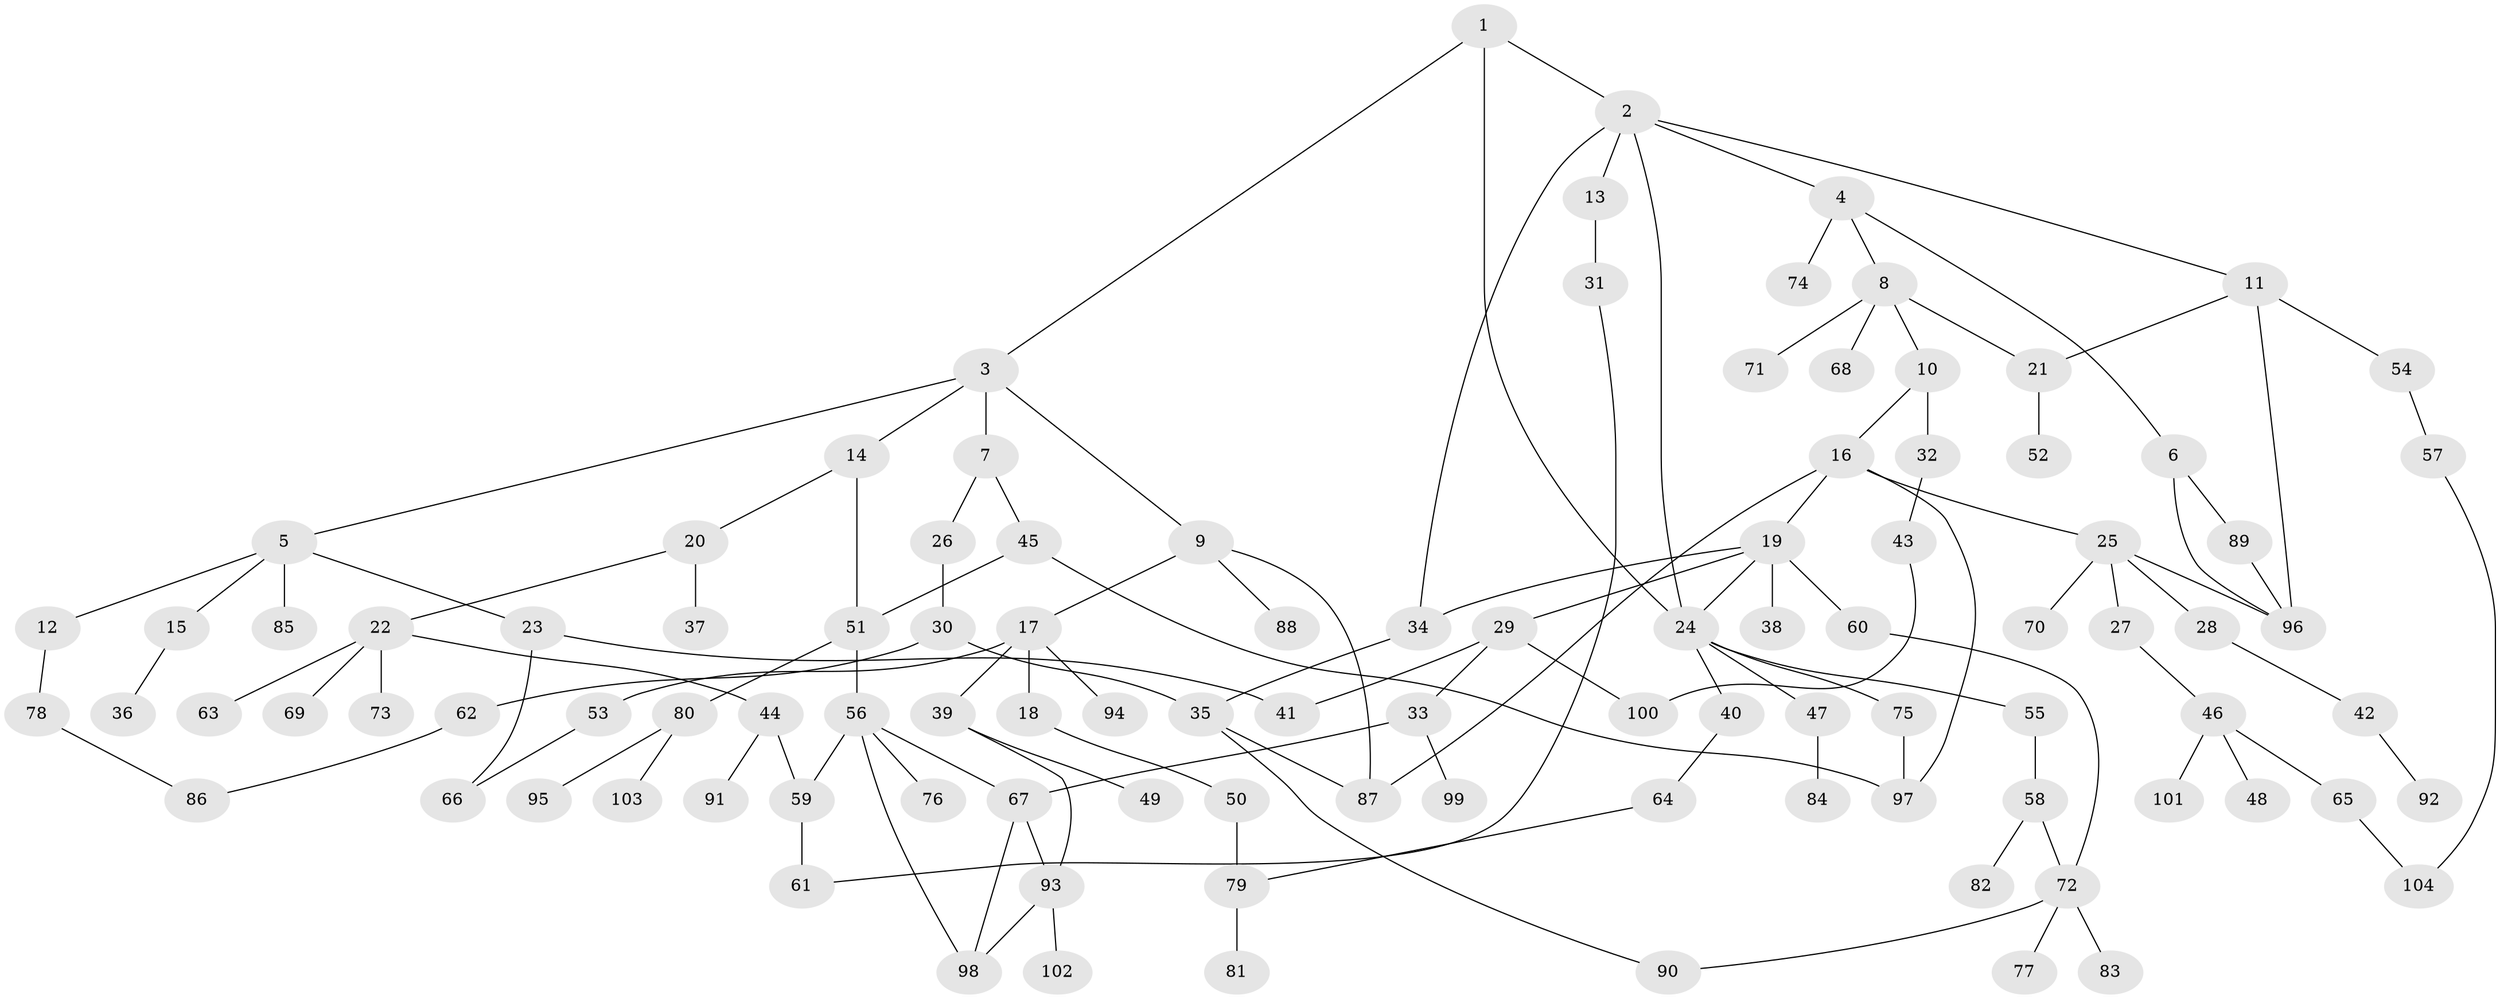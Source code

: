 // coarse degree distribution, {5: 0.07692307692307693, 3: 0.11538461538461539, 1: 0.38461538461538464, 8: 0.019230769230769232, 2: 0.23076923076923078, 4: 0.11538461538461539, 7: 0.038461538461538464, 10: 0.019230769230769232}
// Generated by graph-tools (version 1.1) at 2025/45/03/04/25 21:45:38]
// undirected, 104 vertices, 130 edges
graph export_dot {
graph [start="1"]
  node [color=gray90,style=filled];
  1;
  2;
  3;
  4;
  5;
  6;
  7;
  8;
  9;
  10;
  11;
  12;
  13;
  14;
  15;
  16;
  17;
  18;
  19;
  20;
  21;
  22;
  23;
  24;
  25;
  26;
  27;
  28;
  29;
  30;
  31;
  32;
  33;
  34;
  35;
  36;
  37;
  38;
  39;
  40;
  41;
  42;
  43;
  44;
  45;
  46;
  47;
  48;
  49;
  50;
  51;
  52;
  53;
  54;
  55;
  56;
  57;
  58;
  59;
  60;
  61;
  62;
  63;
  64;
  65;
  66;
  67;
  68;
  69;
  70;
  71;
  72;
  73;
  74;
  75;
  76;
  77;
  78;
  79;
  80;
  81;
  82;
  83;
  84;
  85;
  86;
  87;
  88;
  89;
  90;
  91;
  92;
  93;
  94;
  95;
  96;
  97;
  98;
  99;
  100;
  101;
  102;
  103;
  104;
  1 -- 2;
  1 -- 3;
  1 -- 24;
  2 -- 4;
  2 -- 11;
  2 -- 13;
  2 -- 34;
  2 -- 24;
  3 -- 5;
  3 -- 7;
  3 -- 9;
  3 -- 14;
  4 -- 6;
  4 -- 8;
  4 -- 74;
  5 -- 12;
  5 -- 15;
  5 -- 23;
  5 -- 85;
  6 -- 89;
  6 -- 96;
  7 -- 26;
  7 -- 45;
  8 -- 10;
  8 -- 21;
  8 -- 68;
  8 -- 71;
  9 -- 17;
  9 -- 88;
  9 -- 87;
  10 -- 16;
  10 -- 32;
  11 -- 54;
  11 -- 96;
  11 -- 21;
  12 -- 78;
  13 -- 31;
  14 -- 20;
  14 -- 51;
  15 -- 36;
  16 -- 19;
  16 -- 25;
  16 -- 97;
  16 -- 87;
  17 -- 18;
  17 -- 39;
  17 -- 53;
  17 -- 94;
  18 -- 50;
  19 -- 29;
  19 -- 38;
  19 -- 60;
  19 -- 24;
  19 -- 34;
  20 -- 22;
  20 -- 37;
  21 -- 52;
  22 -- 44;
  22 -- 63;
  22 -- 69;
  22 -- 73;
  23 -- 41;
  23 -- 66;
  24 -- 40;
  24 -- 47;
  24 -- 55;
  24 -- 75;
  25 -- 27;
  25 -- 28;
  25 -- 70;
  25 -- 96;
  26 -- 30;
  27 -- 46;
  28 -- 42;
  29 -- 33;
  29 -- 41;
  29 -- 100;
  30 -- 62;
  30 -- 35;
  31 -- 61;
  32 -- 43;
  33 -- 67;
  33 -- 99;
  34 -- 35;
  35 -- 87;
  35 -- 90;
  39 -- 49;
  39 -- 93;
  40 -- 64;
  42 -- 92;
  43 -- 100;
  44 -- 59;
  44 -- 91;
  45 -- 51;
  45 -- 97;
  46 -- 48;
  46 -- 65;
  46 -- 101;
  47 -- 84;
  50 -- 79;
  51 -- 56;
  51 -- 80;
  53 -- 66;
  54 -- 57;
  55 -- 58;
  56 -- 76;
  56 -- 67;
  56 -- 98;
  56 -- 59;
  57 -- 104;
  58 -- 72;
  58 -- 82;
  59 -- 61;
  60 -- 72;
  62 -- 86;
  64 -- 79;
  65 -- 104;
  67 -- 98;
  67 -- 93;
  72 -- 77;
  72 -- 83;
  72 -- 90;
  75 -- 97;
  78 -- 86;
  79 -- 81;
  80 -- 95;
  80 -- 103;
  89 -- 96;
  93 -- 102;
  93 -- 98;
}
